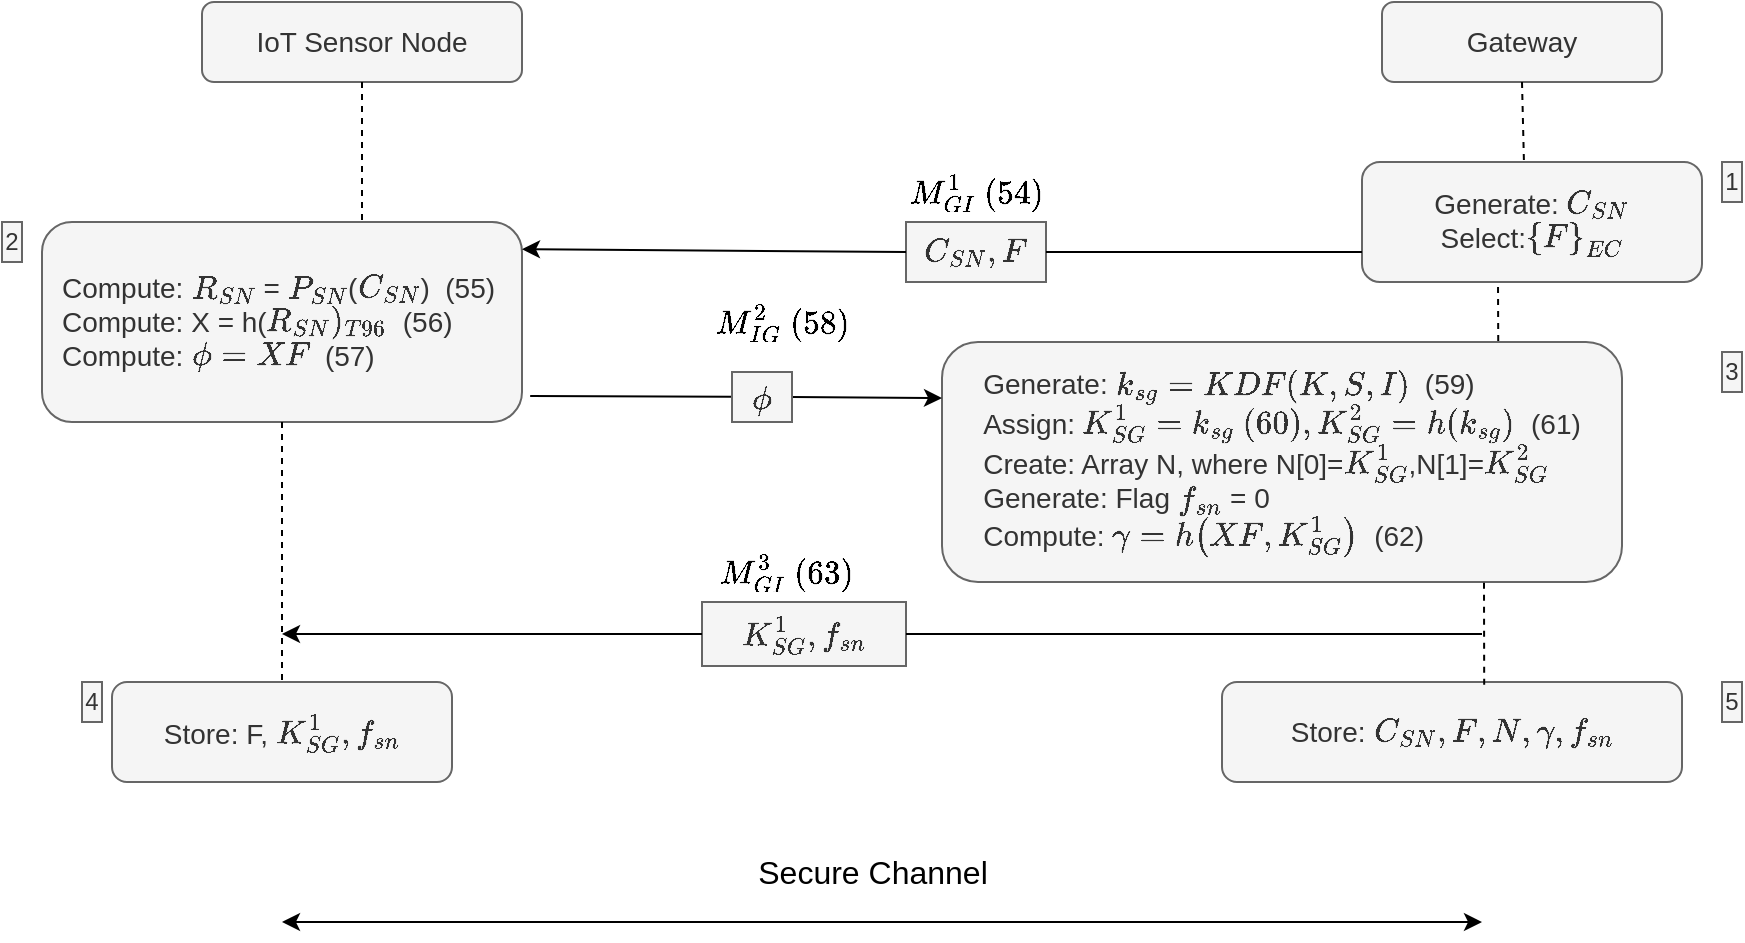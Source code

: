 <mxfile version="24.7.7">
  <diagram name="Page-1" id="TNbmgFJ4rGOWiyjLX6vp">
    <mxGraphModel dx="1242" dy="820" grid="1" gridSize="10" guides="1" tooltips="1" connect="1" arrows="1" fold="1" page="0" pageScale="1" pageWidth="850" pageHeight="1100" math="1" shadow="0">
      <root>
        <mxCell id="0" />
        <mxCell id="1" parent="0" />
        <mxCell id="ZjjznndVC-6k5SrVuJLU-1" value="&lt;font style=&quot;font-size: 14px;&quot;&gt;IoT Sensor Node&lt;/font&gt;" style="rounded=1;whiteSpace=wrap;html=1;fillColor=#f5f5f5;strokeColor=#666666;fontColor=#333333;" parent="1" vertex="1">
          <mxGeometry x="100" y="50" width="160" height="40" as="geometry" />
        </mxCell>
        <mxCell id="ZjjznndVC-6k5SrVuJLU-2" value="&lt;font style=&quot;font-size: 14px;&quot;&gt;Gateway&lt;/font&gt;" style="rounded=1;whiteSpace=wrap;html=1;fillColor=#f5f5f5;strokeColor=#666666;fontColor=#333333;" parent="1" vertex="1">
          <mxGeometry x="690" y="50" width="140" height="40" as="geometry" />
        </mxCell>
        <mxCell id="ZjjznndVC-6k5SrVuJLU-3" value="&lt;font style=&quot;font-size: 14px;&quot;&gt;Compute: `R_{SN}` = `P_{SN}`(`C_{SN}`)&amp;nbsp; (55)&lt;br&gt;Compute: X = h(`R_{SN})_{T96}`&amp;nbsp; (56)&lt;br&gt;Compute: `\phi= XF`&amp;nbsp; (57)&lt;/font&gt;" style="rounded=1;whiteSpace=wrap;html=1;fillColor=#f5f5f5;strokeColor=#666666;align=left;spacingLeft=8;fontColor=#333333;" parent="1" vertex="1">
          <mxGeometry x="20" y="160" width="240" height="100" as="geometry" />
        </mxCell>
        <mxCell id="ZjjznndVC-6k5SrVuJLU-4" value="&lt;font style=&quot;font-size: 14px;&quot;&gt;Generate: `C_{SN}`&lt;br&gt;Select:`{F}_{EC}`&lt;/font&gt;" style="rounded=1;whiteSpace=wrap;html=1;fillColor=#f5f5f5;strokeColor=#666666;align=center;fontColor=#333333;" parent="1" vertex="1">
          <mxGeometry x="680" y="130" width="170" height="60" as="geometry" />
        </mxCell>
        <mxCell id="ZjjznndVC-6k5SrVuJLU-6" value="&lt;div style=&quot;border-color: var(--border-color); text-align: left; font-size: 14px;&quot;&gt;&lt;font style=&quot;font-size: 14px;&quot;&gt;Generate: `k_{sg} =KDF(K, S, I)`&amp;nbsp; (59)&lt;/font&gt;&lt;/div&gt;&lt;div style=&quot;border-color: var(--border-color); text-align: left; font-size: 14px;&quot;&gt;&lt;font style=&quot;font-size: 14px;&quot;&gt;Assign: `K_{SG}^1=k_{sg}&amp;nbsp; (60),K_{SG}^2=h(k_{sg})`&amp;nbsp; (61)&lt;/font&gt;&lt;/div&gt;&lt;div style=&quot;border-color: var(--border-color); text-align: left; font-size: 14px;&quot;&gt;&lt;span style=&quot;border-color: var(--border-color); background-color: initial;&quot;&gt;&lt;font style=&quot;font-size: 14px;&quot;&gt;Create: Array N, where N[0]=`K_{SG}^1`,N[1]=`K_{SG}^2`&lt;/font&gt;&lt;/span&gt;&lt;/div&gt;&lt;div style=&quot;border-color: var(--border-color); text-align: left; font-size: 14px;&quot;&gt;&lt;span style=&quot;border-color: var(--border-color); background-color: initial;&quot;&gt;&lt;font style=&quot;font-size: 14px;&quot;&gt;Generate: Flag `f_{sn}` = 0&lt;/font&gt;&lt;/span&gt;&lt;/div&gt;&lt;div style=&quot;border-color: var(--border-color); text-align: left; font-size: 14px;&quot;&gt;&lt;span style=&quot;border-color: var(--border-color); background-color: initial;&quot;&gt;&lt;font style=&quot;font-size: 14px;&quot;&gt;Compute: `\gamma=h(XF,K_{SG}^1)`&amp;nbsp; (62)&lt;/font&gt;&lt;/span&gt;&lt;/div&gt;" style="rounded=1;whiteSpace=wrap;html=1;fillColor=#f5f5f5;strokeColor=#666666;fontColor=#333333;" parent="1" vertex="1">
          <mxGeometry x="470" y="220" width="340" height="120" as="geometry" />
        </mxCell>
        <mxCell id="ZjjznndVC-6k5SrVuJLU-7" value="&lt;font style=&quot;font-size: 14px;&quot;&gt;Store: F, `K_{SG}^1, f_{sn}`&lt;/font&gt;" style="rounded=1;whiteSpace=wrap;html=1;fillColor=#f5f5f5;fontColor=#333333;strokeColor=#666666;" parent="1" vertex="1">
          <mxGeometry x="55" y="390" width="170" height="50" as="geometry" />
        </mxCell>
        <mxCell id="ZjjznndVC-6k5SrVuJLU-8" value="&lt;font style=&quot;font-size: 14px;&quot;&gt;Store: `C_{SN},F, N, gamma,f_{sn}`&lt;/font&gt;" style="rounded=1;whiteSpace=wrap;html=1;fillColor=#f5f5f5;strokeColor=#666666;fontColor=#333333;" parent="1" vertex="1">
          <mxGeometry x="610" y="390" width="230" height="50" as="geometry" />
        </mxCell>
        <mxCell id="ZjjznndVC-6k5SrVuJLU-9" value="&lt;font style=&quot;font-size: 14px;&quot;&gt;`C_{SN}, F`&lt;/font&gt;" style="rounded=0;whiteSpace=wrap;html=1;fillColor=#f5f5f5;strokeColor=#666666;fontColor=#333333;" parent="1" vertex="1">
          <mxGeometry x="452" y="160" width="70" height="30" as="geometry" />
        </mxCell>
        <mxCell id="ZjjznndVC-6k5SrVuJLU-11" value="&lt;font style=&quot;font-size: 14px;&quot;&gt;`K_{SG}^1,f_{sn}`&lt;/font&gt;" style="rounded=0;whiteSpace=wrap;html=1;fillColor=#f5f5f5;strokeColor=#666666;fontColor=#333333;" parent="1" vertex="1">
          <mxGeometry x="350" y="350" width="102" height="32" as="geometry" />
        </mxCell>
        <mxCell id="ZjjznndVC-6k5SrVuJLU-14" value="" style="endArrow=classic;html=1;rounded=0;exitX=1;exitY=0.5;exitDx=0;exitDy=0;" parent="1" source="ZjjznndVC-6k5SrVuJLU-10" edge="1">
          <mxGeometry width="50" height="50" relative="1" as="geometry">
            <mxPoint x="421" y="256" as="sourcePoint" />
            <mxPoint x="470" y="248" as="targetPoint" />
          </mxGeometry>
        </mxCell>
        <mxCell id="ZjjznndVC-6k5SrVuJLU-15" value="" style="endArrow=none;dashed=1;html=1;rounded=0;exitX=0.5;exitY=1;exitDx=0;exitDy=0;" parent="1" source="ZjjznndVC-6k5SrVuJLU-3" edge="1">
          <mxGeometry width="50" height="50" relative="1" as="geometry">
            <mxPoint x="177" y="270" as="sourcePoint" />
            <mxPoint x="140" y="390" as="targetPoint" />
          </mxGeometry>
        </mxCell>
        <mxCell id="ZjjznndVC-6k5SrVuJLU-16" value="" style="endArrow=none;dashed=1;html=1;rounded=0;exitX=0.57;exitY=0.028;exitDx=0;exitDy=0;exitPerimeter=0;" parent="1" source="ZjjznndVC-6k5SrVuJLU-8" edge="1">
          <mxGeometry width="50" height="50" relative="1" as="geometry">
            <mxPoint x="731" y="389" as="sourcePoint" />
            <mxPoint x="741" y="340" as="targetPoint" />
          </mxGeometry>
        </mxCell>
        <mxCell id="ZjjznndVC-6k5SrVuJLU-17" value="" style="endArrow=none;html=1;rounded=0;entryX=1;entryY=0.5;entryDx=0;entryDy=0;" parent="1" target="ZjjznndVC-6k5SrVuJLU-11" edge="1">
          <mxGeometry width="50" height="50" relative="1" as="geometry">
            <mxPoint x="740" y="366" as="sourcePoint" />
            <mxPoint x="450" y="240" as="targetPoint" />
          </mxGeometry>
        </mxCell>
        <mxCell id="ZjjznndVC-6k5SrVuJLU-18" value="" style="endArrow=classic;html=1;rounded=0;exitX=0;exitY=0.5;exitDx=0;exitDy=0;" parent="1" source="ZjjznndVC-6k5SrVuJLU-11" edge="1">
          <mxGeometry width="50" height="50" relative="1" as="geometry">
            <mxPoint x="400" y="290" as="sourcePoint" />
            <mxPoint x="140" y="366" as="targetPoint" />
          </mxGeometry>
        </mxCell>
        <mxCell id="ZjjznndVC-6k5SrVuJLU-19" value="" style="endArrow=none;html=1;rounded=0;entryX=1;entryY=0.5;entryDx=0;entryDy=0;exitX=0;exitY=0.75;exitDx=0;exitDy=0;" parent="1" source="ZjjznndVC-6k5SrVuJLU-4" target="ZjjznndVC-6k5SrVuJLU-9" edge="1">
          <mxGeometry width="50" height="50" relative="1" as="geometry">
            <mxPoint x="680" y="180" as="sourcePoint" />
            <mxPoint x="450" y="240" as="targetPoint" />
          </mxGeometry>
        </mxCell>
        <mxCell id="ZjjznndVC-6k5SrVuJLU-20" value="" style="endArrow=classic;html=1;rounded=0;exitX=0;exitY=0.5;exitDx=0;exitDy=0;entryX=1;entryY=0.136;entryDx=0;entryDy=0;entryPerimeter=0;" parent="1" source="ZjjznndVC-6k5SrVuJLU-9" target="ZjjznndVC-6k5SrVuJLU-3" edge="1">
          <mxGeometry width="50" height="50" relative="1" as="geometry">
            <mxPoint x="400" y="290" as="sourcePoint" />
            <mxPoint x="301" y="186" as="targetPoint" />
          </mxGeometry>
        </mxCell>
        <mxCell id="ZjjznndVC-6k5SrVuJLU-21" value="" style="endArrow=none;dashed=1;html=1;rounded=0;" parent="1" edge="1">
          <mxGeometry width="50" height="50" relative="1" as="geometry">
            <mxPoint x="180" y="90" as="sourcePoint" />
            <mxPoint x="180" y="160" as="targetPoint" />
          </mxGeometry>
        </mxCell>
        <mxCell id="ZjjznndVC-6k5SrVuJLU-22" value="" style="endArrow=none;dashed=1;html=1;rounded=0;exitX=0.818;exitY=-0.004;exitDx=0;exitDy=0;exitPerimeter=0;" parent="1" source="ZjjznndVC-6k5SrVuJLU-6" edge="1">
          <mxGeometry width="50" height="50" relative="1" as="geometry">
            <mxPoint x="710" y="220" as="sourcePoint" />
            <mxPoint x="748" y="190" as="targetPoint" />
          </mxGeometry>
        </mxCell>
        <mxCell id="ZjjznndVC-6k5SrVuJLU-23" value="" style="endArrow=none;dashed=1;html=1;rounded=0;exitX=0.5;exitY=1;exitDx=0;exitDy=0;" parent="1" source="ZjjznndVC-6k5SrVuJLU-2" edge="1">
          <mxGeometry width="50" height="50" relative="1" as="geometry">
            <mxPoint x="400" y="290" as="sourcePoint" />
            <mxPoint x="761" y="131" as="targetPoint" />
          </mxGeometry>
        </mxCell>
        <mxCell id="ZjjznndVC-6k5SrVuJLU-24" value="1" style="rounded=0;whiteSpace=wrap;html=1;fillColor=#f5f5f5;strokeColor=#666666;fontColor=#333333;" parent="1" vertex="1">
          <mxGeometry x="860" y="130" width="10" height="20" as="geometry" />
        </mxCell>
        <mxCell id="ZjjznndVC-6k5SrVuJLU-25" value="2" style="rounded=0;whiteSpace=wrap;html=1;fillColor=#f5f5f5;strokeColor=#666666;fontColor=#333333;" parent="1" vertex="1">
          <mxGeometry y="160" width="10" height="20" as="geometry" />
        </mxCell>
        <mxCell id="ZjjznndVC-6k5SrVuJLU-26" value="3" style="rounded=0;whiteSpace=wrap;html=1;fillColor=#f5f5f5;strokeColor=#666666;fontColor=#333333;" parent="1" vertex="1">
          <mxGeometry x="860" y="225" width="10" height="20" as="geometry" />
        </mxCell>
        <mxCell id="ZjjznndVC-6k5SrVuJLU-27" value="4" style="rounded=0;whiteSpace=wrap;html=1;fillColor=#f5f5f5;strokeColor=#666666;fontColor=#333333;" parent="1" vertex="1">
          <mxGeometry x="40" y="390" width="10" height="20" as="geometry" />
        </mxCell>
        <mxCell id="ZjjznndVC-6k5SrVuJLU-28" value="5" style="rounded=0;whiteSpace=wrap;html=1;fillColor=#f5f5f5;strokeColor=#666666;fontColor=#333333;" parent="1" vertex="1">
          <mxGeometry x="860" y="390" width="10" height="20" as="geometry" />
        </mxCell>
        <UserObject label="&lt;font style=&quot;font-size: 14px;&quot;&gt;`M_{GI}^1&amp;nbsp; (54)`&lt;/font&gt;" placeholders="1" name="Variable" id="ZjjznndVC-6k5SrVuJLU-31">
          <mxCell style="text;html=1;strokeColor=none;fillColor=none;align=center;verticalAlign=middle;whiteSpace=wrap;overflow=hidden;" parent="1" vertex="1">
            <mxGeometry x="447" y="130" width="80" height="30" as="geometry" />
          </mxCell>
        </UserObject>
        <UserObject label="&lt;font style=&quot;font-size: 14px;&quot;&gt;`M_{IG}^2&amp;nbsp; (58)`&lt;/font&gt;" placeholders="1" name="Variable" id="ZjjznndVC-6k5SrVuJLU-33">
          <mxCell style="text;html=1;strokeColor=none;fillColor=none;align=center;verticalAlign=middle;whiteSpace=wrap;overflow=hidden;" parent="1" vertex="1">
            <mxGeometry x="350" y="195" width="80" height="30" as="geometry" />
          </mxCell>
        </UserObject>
        <UserObject label="&lt;font style=&quot;font-size: 14px;&quot;&gt;`M_{GI}^3&amp;nbsp; (63)`&lt;/font&gt;" placeholders="1" name="Variable" id="ZjjznndVC-6k5SrVuJLU-34">
          <mxCell style="text;html=1;strokeColor=none;fillColor=none;align=center;verticalAlign=middle;whiteSpace=wrap;overflow=hidden;" parent="1" vertex="1">
            <mxGeometry x="352.5" y="320" width="77.5" height="30" as="geometry" />
          </mxCell>
        </UserObject>
        <mxCell id="oK1kQUxt6v8wb85KCXEv-8" value="" style="endArrow=none;html=1;rounded=0;exitX=1.017;exitY=0.87;exitDx=0;exitDy=0;exitPerimeter=0;" parent="1" target="ZjjznndVC-6k5SrVuJLU-10" edge="1" source="ZjjznndVC-6k5SrVuJLU-3">
          <mxGeometry width="50" height="50" relative="1" as="geometry">
            <mxPoint x="289" y="256" as="sourcePoint" />
            <mxPoint x="395" y="255" as="targetPoint" />
          </mxGeometry>
        </mxCell>
        <mxCell id="ZjjznndVC-6k5SrVuJLU-10" value="&lt;font style=&quot;font-size: 14px;&quot;&gt;`\phi`&lt;/font&gt;" style="rounded=0;whiteSpace=wrap;html=1;fillColor=#f5f5f5;strokeColor=#666666;fontColor=#333333;" parent="1" vertex="1">
          <mxGeometry x="365" y="235" width="30" height="25" as="geometry" />
        </mxCell>
        <mxCell id="oK1kQUxt6v8wb85KCXEv-10" value="" style="endArrow=classic;startArrow=classic;html=1;rounded=0;" parent="1" edge="1">
          <mxGeometry width="50" height="50" relative="1" as="geometry">
            <mxPoint x="140" y="510" as="sourcePoint" />
            <mxPoint x="740" y="510" as="targetPoint" />
          </mxGeometry>
        </mxCell>
        <mxCell id="oK1kQUxt6v8wb85KCXEv-11" value="&lt;font style=&quot;font-size: 16px;&quot;&gt;Secure Channel&lt;/font&gt;" style="text;html=1;align=center;verticalAlign=middle;resizable=0;points=[];autosize=1;strokeColor=none;fillColor=none;" parent="1" vertex="1">
          <mxGeometry x="365" y="470" width="140" height="30" as="geometry" />
        </mxCell>
      </root>
    </mxGraphModel>
  </diagram>
</mxfile>
